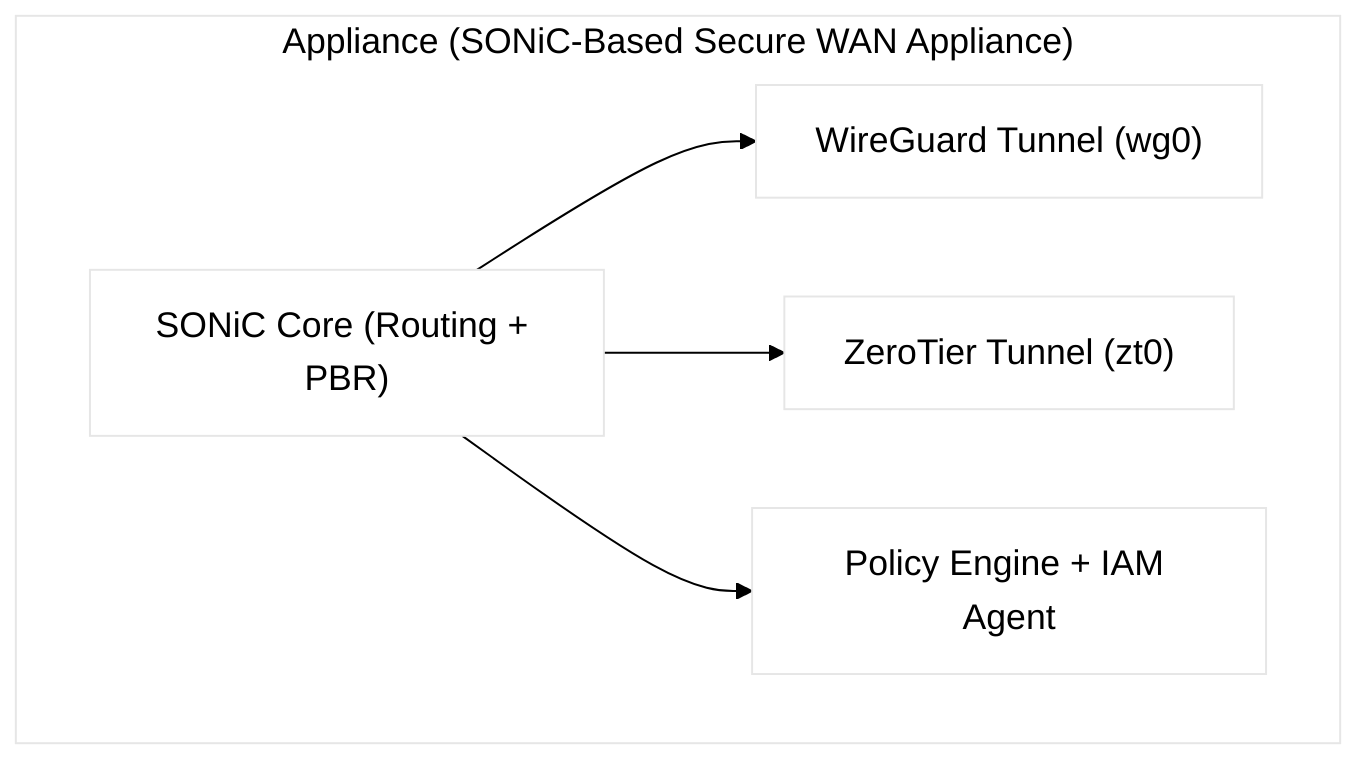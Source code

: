 %%{init: {'theme':'base', 'themeVariables': { 'background': '#ffffff', 'primaryColor': '#ffffff', 'primaryTextColor': '#000000', 'lineColor': '#000000', 'edgeLabelBackground':'#ffffff', 'fontSize': '18px' }}}%%
graph TD
    subgraph Appliance["Appliance (SONiC-Based Secure WAN Appliance)"]
        B1["SONiC Core (Routing + PBR)"]
        B2["WireGuard Tunnel (wg0)"]
        B3["ZeroTier Tunnel (zt0)"]
        B4["Policy Engine + IAM Agent"]
        B1 --> B2
        B1 --> B3
        B1 --> B4
    end